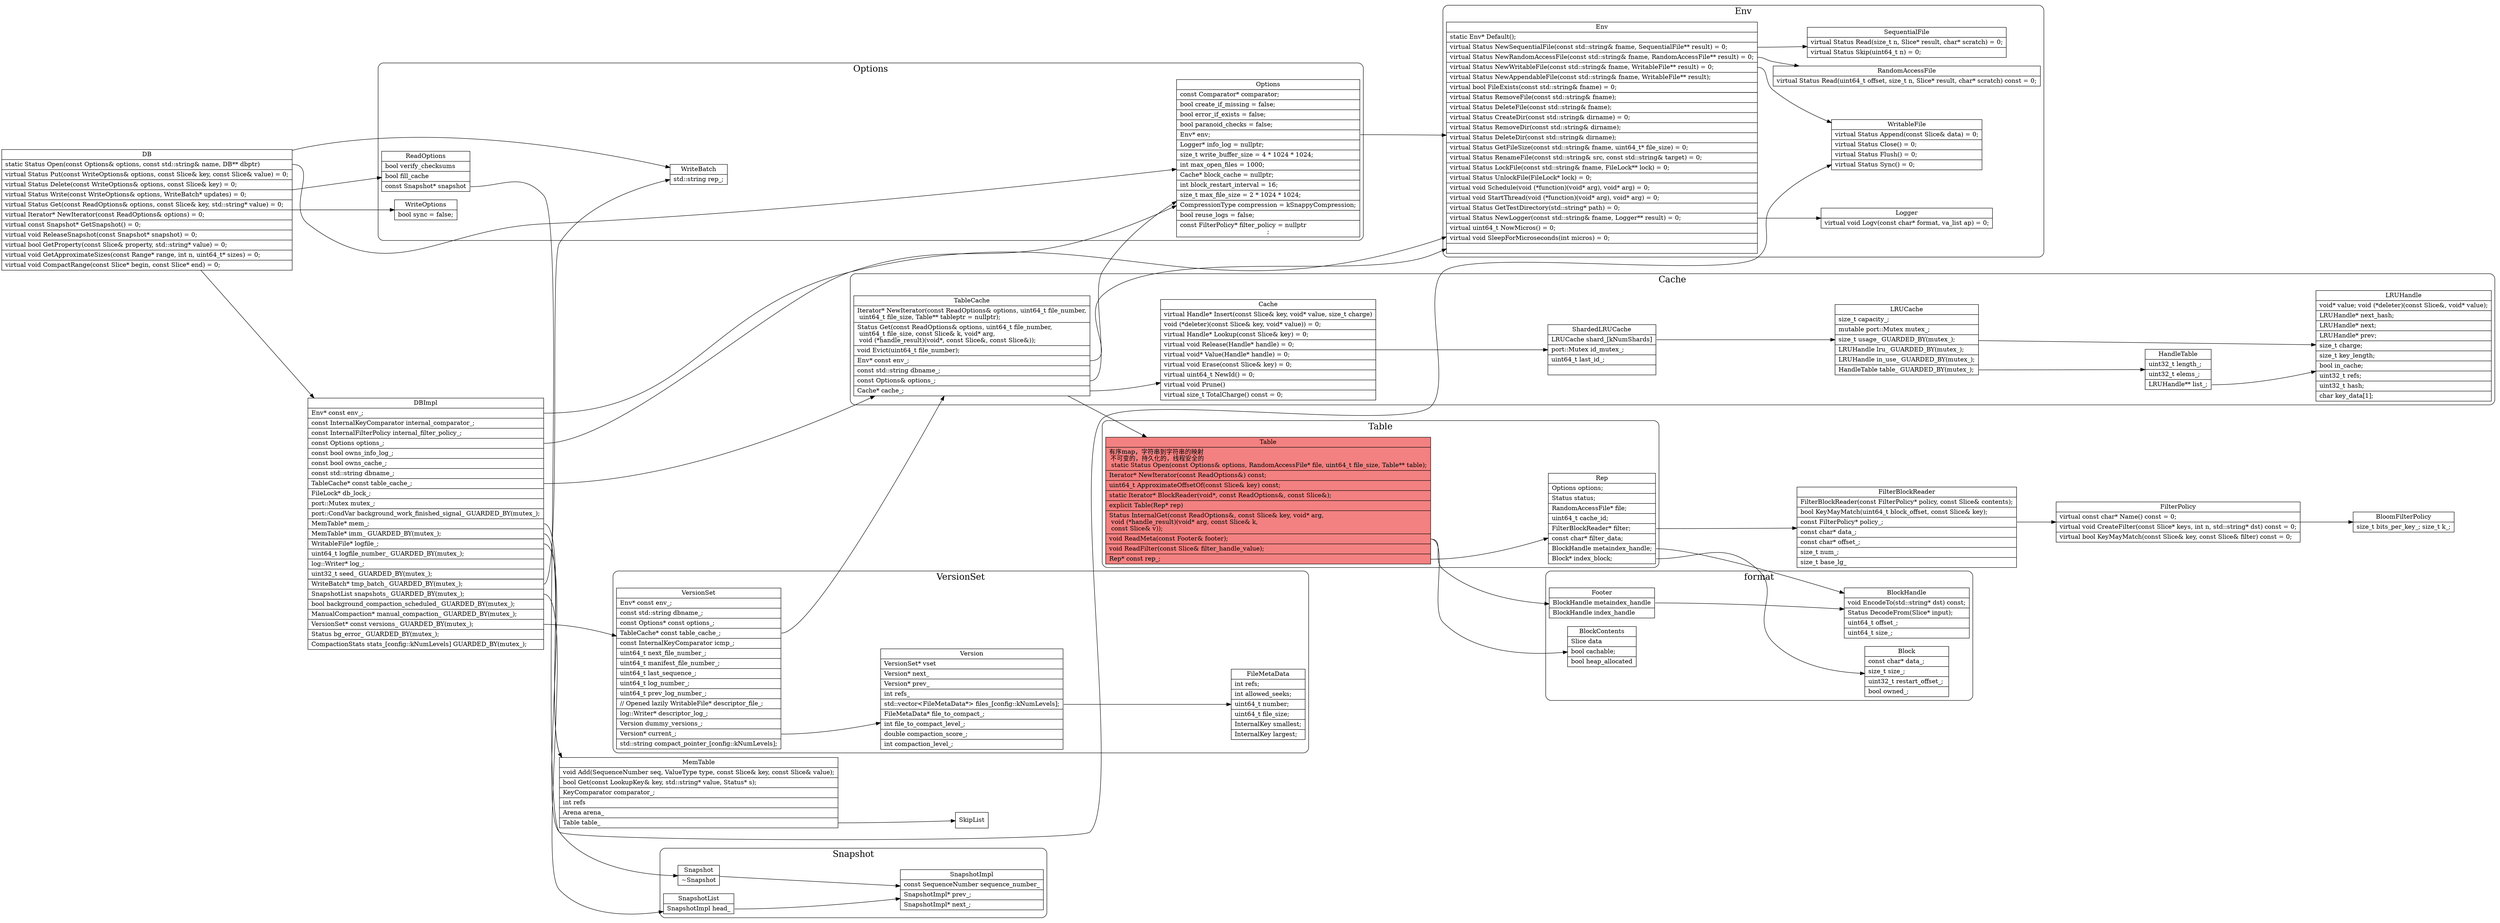 digraph dbInterface {
  node[shape=box;];
  newrank=true;
  rankdir=LR;
  ReadOptions[
    shape="record";
    label="{{
      ReadOptions|
      bool verify_checksums\l|
      bool fill_cache \l|
      <snapshot> const Snapshot* snapshot\l
    }}";
  ];
  ReadOptions:snapshot -> Snapshot;
  WriteOptions[
    shape="record";
    label="{{
      WriteOptions|
      bool sync = false;
    }}";
  ];
  Options[
    shape="record";
    label="{{
      Options|
        const Comparator* comparator;\l|
        bool create_if_missing = false;\l|
        bool error_if_exists = false;\l|
        bool paranoid_checks = false;\l|
        <env> Env* env;\l|
        Logger* info_log = nullptr;\l|
        size_t write_buffer_size = 4 * 1024 * 1024;\l|
        int max_open_files = 1000;\l|
        Cache* block_cache = nullptr;\l|
        int block_restart_interval = 16;\l|
        size_t max_file_size = 2 * 1024 * 1024;\l|
        CompressionType compression = kSnappyCompression;\l|
        bool reuse_logs = false;\l|
        const FilterPolicy* filter_policy = nullptr\l;
    }}";
  ];
  Options:env -> Env;
  subgraph cluster_Options {
    graph[label="Options";fontsize=20;style=rounded];
    Options;
    WriteOptions;
    ReadOptions;
    WriteBatch;
  };



  WriteBatch[
    shape="record";
    label="{{
      WriteBatch|
      std::string rep_;
    }}";
  ];

  DB[
    shape="record";
    label="{{
      DB|
      <open> static Status Open(const Options& options, const std::string& name, DB** dbptr)\l|
      <put> virtual Status Put(const WriteOptions& options, const Slice& key,
                     const Slice& value) = 0;\l|
      <delete> virtual Status Delete(const WriteOptions& options, const Slice& key) = 0;\l|
      <write> virtual Status Write(const WriteOptions& options, WriteBatch* updates) = 0;\l|
      <get> virtual Status Get(const ReadOptions& options, const Slice& key, std::string* value) = 0;\l|
      <newIter> virtual Iterator* NewIterator(const ReadOptions& options) = 0;\l|
      virtual const Snapshot* GetSnapshot() = 0;\l|
      virtual void ReleaseSnapshot(const Snapshot* snapshot) = 0;\l|
      virtual bool GetProperty(const Slice& property, std::string* value) = 0;\l|
      virtual void GetApproximateSizes(const Range* range, int n,
                                   uint64_t* sizes) = 0;\l|
      virtual void CompactRange(const Slice* begin, const Slice* end) = 0;\l
    }}";
  ];
  //DB
  DB -> DBImpl;
  DB:open -> Options;
  {DB:put;DB:delete;DB:write} -> WriteOptions;
  {DB:get;DB:newIter} -> ReadOptions;
  {DB:write} -> WriteBatch;

  DBImpl[
    shape="record";
    label="{{
      DBImpl|
      <env> Env* const env_;\l|
      const InternalKeyComparator internal_comparator_;\l|
      const InternalFilterPolicy internal_filter_policy_;\l|
      <options> const Options options_;\l|
      const bool owns_info_log_;\l|
      const bool owns_cache_;\l|
      const std::string dbname_;\l|
      <TableCache> TableCache* const table_cache_;\l|
      FileLock* db_lock_;\l|
      port::Mutex mutex_;\l|
      std::atomic<bool> shutting_down_;\l|
      port::CondVar background_work_finished_signal_ GUARDED_BY(mutex_);\l|
      <MemTable1> MemTable* mem_;\l|
      <MemTable2> MemTable* imm_ GUARDED_BY(mutex_);\l|
      std::atomic<bool> has_imm_;\l|
      <logfile> WritableFile* logfile_;\l|
      uint64_t logfile_number_ GUARDED_BY(mutex_);\l|
      log::Writer* log_;\l|
      uint32_t seed_ GUARDED_BY(mutex_);\l|
      std::deque<Writer*> writers_ GUARDED_BY(mutex_);\l|
      <WriteBatch> WriteBatch* tmp_batch_ GUARDED_BY(mutex_);\l|
      <SnapshotList> SnapshotList snapshots_ GUARDED_BY(mutex_);\l|
      std::set<uint64_t> pending_outputs_ GUARDED_BY(mutex_);\l|
      bool background_compaction_scheduled_ GUARDED_BY(mutex_);\l|
      ManualCompaction* manual_compaction_ GUARDED_BY(mutex_);\l|
      <VersionSet> VersionSet* const versions_ GUARDED_BY(mutex_);\l|
      Status bg_error_ GUARDED_BY(mutex_);\l|
      CompactionStats stats_[config::kNumLevels] GUARDED_BY(mutex_);\l
    }}";
  ];
  DBImpl:env -> Env;
  DBImpl:options -> Options;
  DBImpl:logfile -> WritableFile;
  DBImpl:WriteBatch -> WriteBatch;
  DBImpl:MemTable1 -> MemTable;
  DBImpl:MemTable2 -> MemTable;
  DBImpl:TableCache -> TableCache;
  DBImpl:SnapshotList -> SnapshotList;
  DBImpl:VersionSet -> VersionSet;

  //env
  Env[
    shape="record";
    label="{{
      Env|
        static Env* Default();\l|
        <SequentialFile> virtual Status NewSequentialFile(const std::string& fname,
                                   SequentialFile** result) = 0;\l|
        <RandomAccessFile> virtual Status NewRandomAccessFile(const std::string& fname,
                                     RandomAccessFile** result) = 0;\l|

        <WritableFile> virtual Status NewWritableFile(const std::string& fname,
                                 WritableFile** result) = 0;\l|

        <WritableFile> virtual Status NewAppendableFile(const std::string& fname,
                                   WritableFile** result);\l|

        virtual bool FileExists(const std::string& fname) = 0;\l|

        virtual Status GetChildren(const std::string& dir,
              std::vector<std::string>* result) = 0;\l|

        virtual Status RemoveFile(const std::string& fname);\l|
        virtual Status DeleteFile(const std::string& fname);\l|
        virtual Status CreateDir(const std::string& dirname) = 0;\l|
        virtual Status RemoveDir(const std::string& dirname);\l|
        virtual Status DeleteDir(const std::string& dirname);\l|
        virtual Status GetFileSize(const std::string& fname, uint64_t* file_size) = 0;\l|
        virtual Status RenameFile(const std::string& src,
                                  const std::string& target) = 0;\l|
        virtual Status LockFile(const std::string& fname, FileLock** lock) = 0;\l|
        virtual Status UnlockFile(FileLock* lock) = 0;\l|
        virtual void Schedule(void (*function)(void* arg), void* arg) = 0;\l|
        virtual void StartThread(void (*function)(void* arg), void* arg) = 0;\l|
        virtual Status GetTestDirectory(std::string* path) = 0;\l|
        <logger> virtual Status NewLogger(const std::string& fname, Logger** result) = 0;\l|
        virtual uint64_t NowMicros() = 0;\l|
        virtual void SleepForMicroseconds(int micros) = 0;\l|
    }}";
  ];
  SequentialFile[
    shape="record";
    label="{{
      SequentialFile|
        virtual Status Read(size_t n, Slice* result, char* scratch) = 0;\l|
        virtual Status Skip(uint64_t n) = 0;\l
    }}";
  ];
  RandomAccessFile[
    shape="record";
    label="{{
      RandomAccessFile|
        virtual Status Read(uint64_t offset, size_t n, Slice* result,
            char* scratch) const = 0;\l
    }}";
  ];
  WritableFile[
    shape="record";
    label="{{
      WritableFile|
        virtual Status Append(const Slice& data) = 0;\l|
        virtual Status Close() = 0;\l|
        virtual Status Flush() = 0;\l|
        virtual Status Sync() = 0;\l
    }}";
  ];
  Logger[
    shape="record";
    label="{{
      Logger|
      virtual void Logv(const char* format, va_list ap) = 0;\l
    }}";
  ];
  Env:SequentialFile -> SequentialFile;
  Env:WritableFile -> WritableFile;
  Env:RandomAccessFile -> RandomAccessFile;
  Env:logger -> Logger;
  subgraph cluster_Env {
    graph[label="Env";fontsize=20;style=rounded];
    Env;
    SequentialFile;
    WritableFile;
    RandomAccessFile;
    Logger;
  };

  MemTable[
    shape="record";
    label="{{
      MemTable|
        void Add(SequenceNumber seq, ValueType type, const Slice& key,
            const Slice& value);\l|
        bool Get(const LookupKey& key, std::string* value, Status* s);\l|
      KeyComparator comparator_;\l|
      int refs\l|
      Arena arena_\l|
      <Table> Table table_\l
    }}";
  ];
  MemTable:Table -> SkipList;

  TableCache[
    shape="record";
    label="{{
      TableCache|
        Iterator* NewIterator(const ReadOptions& options, uint64_t file_number,\l
                        uint64_t file_size, Table** tableptr = nullptr);\l|
        Status Get(const ReadOptions& options, uint64_t file_number,\l
             uint64_t file_size, const Slice& k, void* arg,\l
             void (*handle_result)(void*, const Slice&, const Slice&));\l|
        void Evict(uint64_t file_number);\l|
      <env> Env* const env_;\l|
      const std::string dbname_;\l|
      <options> const Options& options_;\l|
      <cache> Cache* cache_;\l
    }}";
  ];
  TableCache -> Table;
  TableCache:env -> Env;
  TableCache:options -> Options;
  TableCache:cache -> Cache;
  Cache[
    shape="record";
    label="{{
      Cache|
        virtual Handle* Insert(const Slice& key, void* value, size_t charge)\l|
        void (*deleter)(const Slice& key, void* value)) = 0;\l|
        virtual Handle* Lookup(const Slice& key) = 0;\l|
        virtual void Release(Handle* handle) = 0;\l|
        virtual void* Value(Handle* handle) = 0;\l|
        virtual void Erase(const Slice& key) = 0;\l|
        virtual uint64_t NewId() = 0;\l|
        virtual void Prune() \l|
        virtual size_t TotalCharge() const = 0;\l
    }}";
  ];

  Cache -> ShardedLRUCache;
  ShardedLRUCache[
    shape="record";
    label="{{
      ShardedLRUCache|
      <LRUCache> LRUCache shard_[kNumShards]\l|
      port::Mutex id_mutex_;\l|
      uint64_t last_id_;\l|
    }}";
  ];

  ShardedLRUCache:LRUCache -> LRUCache;
  LRUCache[
    shape="record";
    label="{{
      LRUCache|
        size_t capacity_;\l|
      mutable port::Mutex mutex_;\l|
      size_t usage_ GUARDED_BY(mutex_);\l|
      <LRUHandle1> LRUHandle lru_ GUARDED_BY(mutex_);\l|
      <LRUHandle2> LRUHandle in_use_ GUARDED_BY(mutex_);\l|
      <HandleTable> HandleTable table_ GUARDED_BY(mutex_);\l
    }}";
  ];
  LRUCache:HandleTable -> HandleTable;
  {LRUCache:LRUHandle1; LRUCache:LRUHandle2} -> LRUHandle;

  HandleTable[
    shape="record";
    label="{{
      HandleTable|
        uint32_t length_;\l|
        uint32_t elems_;\l|
        <LRUHandle> LRUHandle** list_;\l
    }}";
  ];
  HandleTable:LRUHandle -> LRUHandle;

  LRUHandle[
    shape="record";
    label="{{
      LRUHandle|
      void* value;
      void (*deleter)(const Slice&, void* value);\l|
      LRUHandle* next_hash;\l|
      LRUHandle* next;\l|
      LRUHandle* prev;\l|
      size_t charge; \l|
      size_t key_length;\l|
      bool in_cache;\l|
      uint32_t refs;\l|
      uint32_t hash;\l|
      char key_data[1];\l
    }}";
  ];
  subgraph cluster_Cache {
    graph[label="Cache";fontsize=20;style=rounded];
    Cache;
    LRUCache;
    LRUHandle;
    HandleTable;
    ShardedLRUCache;
    TableCache;
  };

    MemTable;
  subgraph cluster_Table {
    graph[label="Table";fontsize=20;style=rounded];
    Table_Rep;
    Table;
  };

  Table[
    fillcolor="#f38181"
    style=filled;
    shape="record";
    label="{{
      Table|
      有序map，字符串到字符串的映射\l
      不可变的，持久化的，线程安全的\l
     static Status Open(const Options& options, RandomAccessFile* file,
                        uint64_t file_size, Table** table);\l|
     Iterator* NewIterator(const ReadOptions&) const;\l|
     uint64_t ApproximateOffsetOf(const Slice& key) const;\l|
     static Iterator* BlockReader(void*, const ReadOptions&, const Slice&);\l|
     explicit Table(Rep* rep) \l|
     Status InternalGet(const ReadOptions&, const Slice& key, void* arg,\l
                        void (*handle_result)(void* arg, const Slice& k,\l
                                              const Slice& v));\l|
     <ReadMeta> void ReadMeta(const Footer& footer);\l|
     void ReadFilter(const Slice& filter_handle_value);\l|
     <Rep> Rep* const rep_;\l
    }}";
  ];
  Table:Rep -> Table_Rep;
  Table:ReadMeta -> Footer;
  Table:ReadMeta -> BlockContents;

  Table_Rep[
    shape="record";
    label="{{
      Rep|
      Options options;\l|
      Status status;\l|
      RandomAccessFile* file;\l|
      uint64_t cache_id;\l|
      <FilterBlockReader> FilterBlockReader* filter;\l|
      const char* filter_data;\l|
      <BlockHandle> BlockHandle metaindex_handle;\l|
      <Block> Block* index_block;\l
    }}";
  ];
  Table_Rep:FilterBlockReader -> FilterBlockReader;
  Table_Rep:Block -> Block;
  Table_Rep:BlockHandle -> BlockHandle;
  Block[
    shape="record";
    label="{{
      Block|
      const char* data_;\l|
      size_t size_;\l|
      uint32_t restart_offset_; \l|
      bool owned_;\l
    }}";
  ];
  BlockHandle[
    shape="record";
    label="{{
      BlockHandle|
        void EncodeTo(std::string* dst) const;\l|
        Status DecodeFrom(Slice* input);\l|
        uint64_t offset_;\l|
        uint64_t size_;\l
    }}";
  ];
  BlockContents[
    shape="record";
    label="{{
      BlockContents|
      Slice data\l|
      bool cachable;\l|
      bool heap_allocated\l
    }}";
  ];

  FilterBlockReader[
    shape="record";
    label="{{
      FilterBlockReader|
        FilterBlockReader(const FilterPolicy* policy, const Slice& contents);\l|
        bool KeyMayMatch(uint64_t block_offset, const Slice& key);\l|
        <FilterPolicy> const FilterPolicy* policy_;\l|
        const char* data_;\l|
        const char* offset_;\l|
        size_t num_;\l|
        size_t base_lg_\l
    }}";
  ];
  FilterBlockReader:FilterPolicy -> FilterPolicy;

  FilterPolicy[
    shape="record";
    label="{{
      FilterPolicy|
        virtual const char* Name() const = 0;\l|
        virtual void CreateFilter(const Slice* keys, int n,
                            std::string* dst) const = 0;\l|
        virtual bool KeyMayMatch(const Slice& key, const Slice& filter) const = 0;\l
    }}";
  ];
  FilterPolicy -> BloomFilterPolicy;
  BloomFilterPolicy[
    shape="record";
    label="{{
      BloomFilterPolicy|
        size_t bits_per_key_;
        size_t k_;
    }}";
  ];
  Footer[
    shape="record";
    label="{{
      Footer|
      <BlockHandle> BlockHandle metaindex_handle\l|
      BlockHandle index_handle\l
    }}";
  ];
  Footer:BlockHandle -> BlockHandle;

  subgraph cluster_format {
    graph[label="format";fontsize=20;style=rounded];
    BlockHandle;
    Footer;
    BlockContents;
    Block;
  };

  // Table;
  SnapshotList[
    shape="record";
    label="{{
      SnapshotList|
      <SnapshotImpl> SnapshotImpl head_\l
    }}";
  ];
  SnapshotList:SnapshotImpl -> SnapshotImpl;
  Snapshot[
    shape="record";
    label="{{
      Snapshot|
      ~Snapshot\l
    }}";
  ];
  SnapshotImpl[
    shape="record";
    label="{{
      SnapshotImpl|
      const SequenceNumber sequence_number_\l|
      SnapshotImpl* prev_;\l|
      SnapshotImpl* next_;\l
    }}";
  ];
  Snapshot -> SnapshotImpl;
  subgraph cluster_Snapshot {
    graph[label="Snapshot";fontsize=20;style=rounded];
    Snapshot;
    SnapshotImpl;
    SnapshotList;
  };

  VersionSet[
    shape="record";
    label="{{
      VersionSet|
      Env* const env_;\l|
      const std::string dbname_;\l|
      const Options* const options_;\l|
      <TableCache> TableCache* const table_cache_;\l|
      const InternalKeyComparator icmp_;\l|
      uint64_t next_file_number_;\l|
      uint64_t manifest_file_number_;\l|
      uint64_t last_sequence_;\l|
      uint64_t log_number_;\l|
      uint64_t prev_log_number_;\l|

      // Opened lazily
      WritableFile* descriptor_file_;\l|
      log::Writer* descriptor_log_;\l|
      Version dummy_versions_;\l|
      <Version> Version* current_;\l|
      std::string compact_pointer_[config::kNumLevels];\l
    }}";
  ];

  VersionSet:TableCache -> TableCache;
  VersionSet:Version -> Version;
  Version[
    shape="record";
    label="{{
      Version|
      VersionSet* vset\l|
      Version* next_\l|
      Version* prev_\l|
      int refs_\l|
      <FileMetaData> std::vector\<FileMetaData*\> files_[config::kNumLevels];\l|
      <FileMetaData> FileMetaData* file_to_compact_;\l|
      int file_to_compact_level_;\l|
      double compaction_score_;\l|
      int compaction_level_;\l
    }}";
  ];
  Version:FileMetaData -> FileMetaData;
  FileMetaData[
    shape="record";
    label="{{
      FileMetaData|
      int refs;\l|
      int allowed_seeks;\l|
      uint64_t number;\l|
      uint64_t file_size;\l|
      InternalKey smallest;\l|
      InternalKey largest;\l
    }}";
  ];

  subgraph cluster_VersionSet {
    graph[label="VersionSet";fontsize=20;style=rounded];
    Version;
    VersionSet;
    FileMetaData;
  };
}
